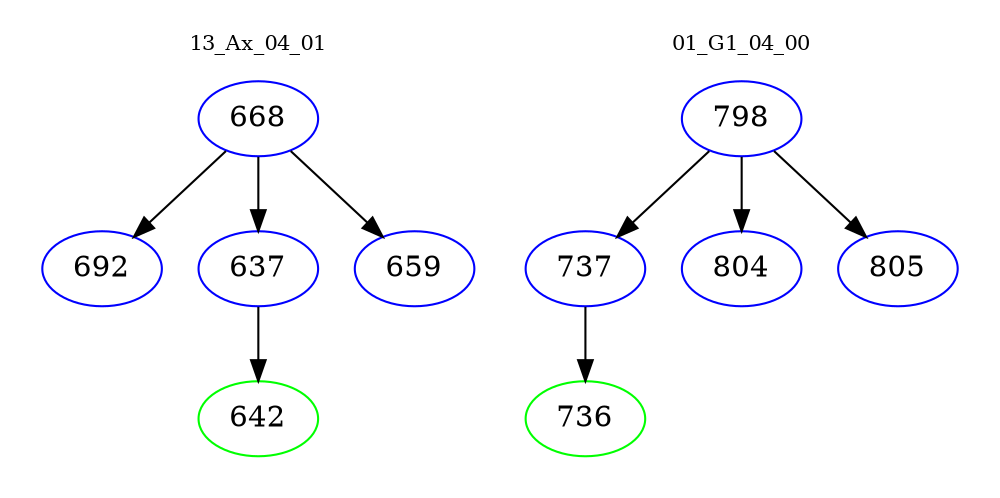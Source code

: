 digraph{
subgraph cluster_0 {
color = white
label = "13_Ax_04_01";
fontsize=10;
T0_668 [label="668", color="blue"]
T0_668 -> T0_692 [color="black"]
T0_692 [label="692", color="blue"]
T0_668 -> T0_637 [color="black"]
T0_637 [label="637", color="blue"]
T0_637 -> T0_642 [color="black"]
T0_642 [label="642", color="green"]
T0_668 -> T0_659 [color="black"]
T0_659 [label="659", color="blue"]
}
subgraph cluster_1 {
color = white
label = "01_G1_04_00";
fontsize=10;
T1_798 [label="798", color="blue"]
T1_798 -> T1_737 [color="black"]
T1_737 [label="737", color="blue"]
T1_737 -> T1_736 [color="black"]
T1_736 [label="736", color="green"]
T1_798 -> T1_804 [color="black"]
T1_804 [label="804", color="blue"]
T1_798 -> T1_805 [color="black"]
T1_805 [label="805", color="blue"]
}
}
